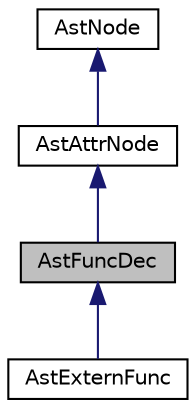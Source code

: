 digraph "AstFuncDec"
{
  edge [fontname="Helvetica",fontsize="10",labelfontname="Helvetica",labelfontsize="10"];
  node [fontname="Helvetica",fontsize="10",shape=record];
  Node0 [label="AstFuncDec",height=0.2,width=0.4,color="black", fillcolor="grey75", style="filled", fontcolor="black"];
  Node1 -> Node0 [dir="back",color="midnightblue",fontsize="10",style="solid"];
  Node1 [label="AstAttrNode",height=0.2,width=0.4,color="black", fillcolor="white", style="filled",URL="$classAstAttrNode.html"];
  Node2 -> Node1 [dir="back",color="midnightblue",fontsize="10",style="solid"];
  Node2 [label="AstNode",height=0.2,width=0.4,color="black", fillcolor="white", style="filled",URL="$classAstNode.html"];
  Node0 -> Node3 [dir="back",color="midnightblue",fontsize="10",style="solid"];
  Node3 [label="AstExternFunc",height=0.2,width=0.4,color="black", fillcolor="white", style="filled",URL="$classAstExternFunc.html"];
}
